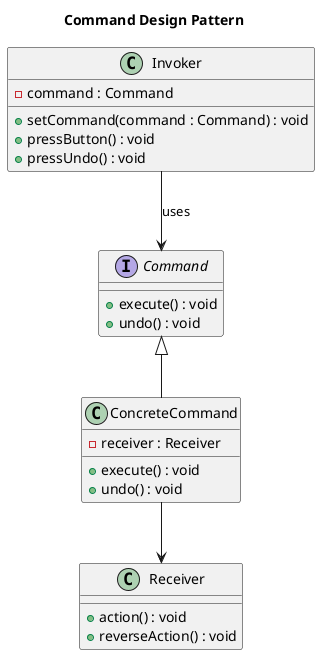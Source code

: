 @startuml
title Command Design Pattern

interface Command {
    + execute() : void
    + undo() : void
}

class ConcreteCommand {
    - receiver : Receiver
    + execute() : void
    + undo() : void
}

class Receiver {
    + action() : void
    + reverseAction() : void
}

class Invoker {
    - command : Command
    + setCommand(command : Command) : void
    + pressButton() : void
    + pressUndo() : void
}

Command <|-- ConcreteCommand
ConcreteCommand --> Receiver
Invoker --> Command : "uses"

@enduml
